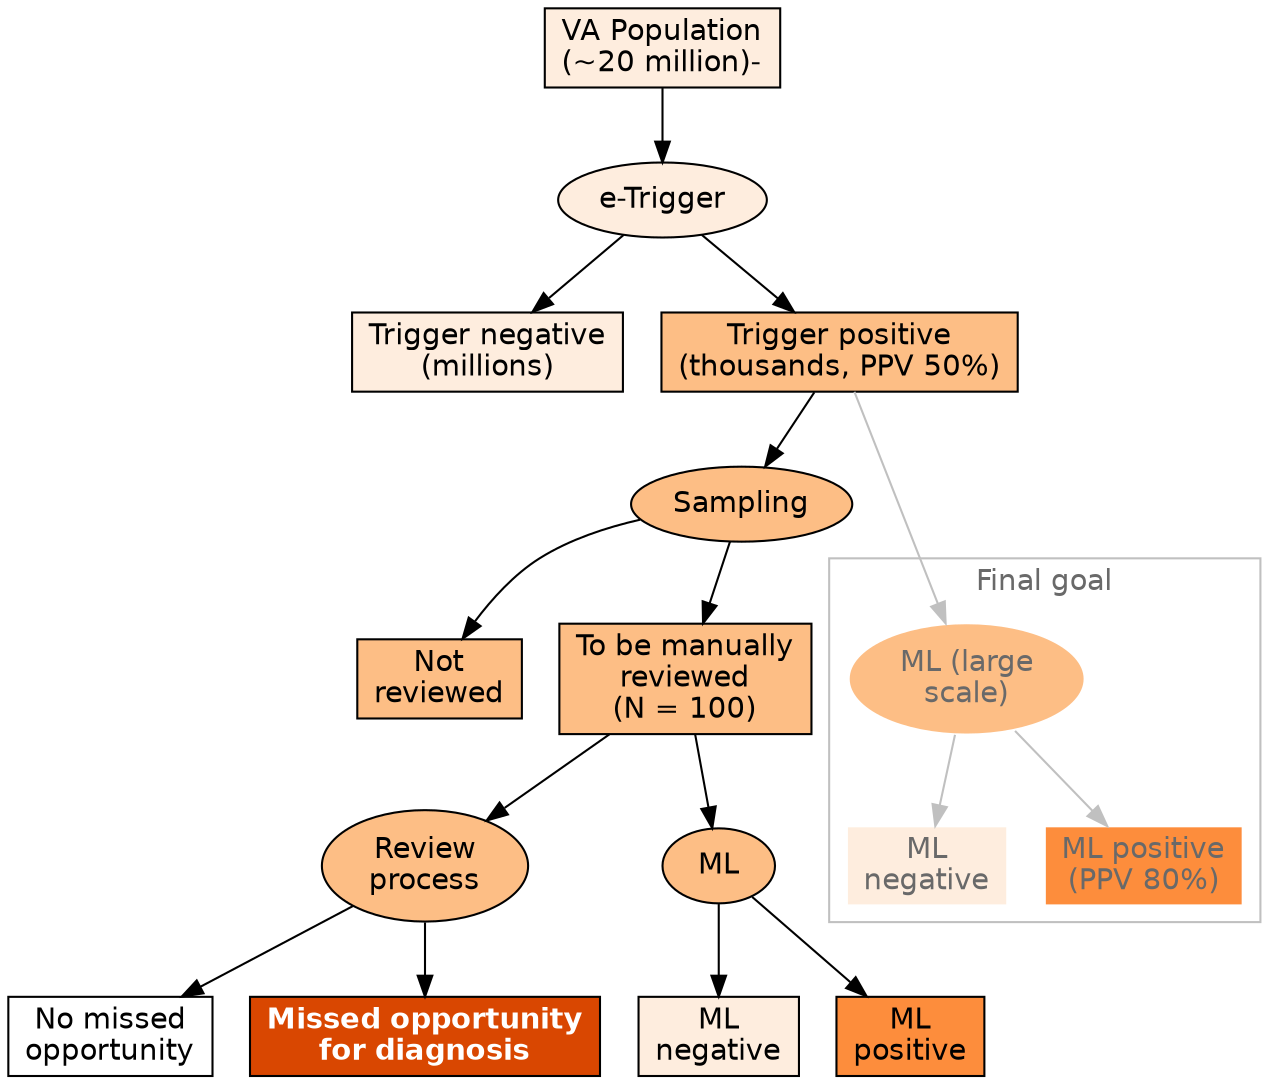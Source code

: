digraph G {

node [style = filled, fillcolor="white", fontname="Helvetica", colorscheme="oranges4"]


// Rectangles for number of charts

twentyMillion [shape="rectangle", label="VA Population\n(~20 million)-", fillcolor=1];
millionsNeg [shape="rectangle", label="Trigger negative\n(millions)", fillcolor=1];
thousands [shape="rectangle", label="Trigger positive\n(thousands, PPV 50%)", fillcolor=2];
notReview [shape="rectangle" label="Not\nreviewed", fillcolor=2];
hundredReview [shape="rectangle", label="To be manually\nreviewed\n(N = 100)", fillcolor=2];
noMissedOD [shape="rectangle", label="No missed\nopportunity"];
MissedOD [shape="rectangle", label="Missed opportunity\nfor diagnosis", fillcolor=4, fontcolor="white", fontname="Helvetica-Bold"];

mlneg [shape="rectangle", fillcolor=1, label="ML\nnegative"];
mlpos [shape="rectangle", fillcolor=3, label="ML\npositive"];  // color 3 is used only for ML +


// Ovals for processes (in degree 1, out degree 2)

trig [label="e-Trigger", fillcolor=1];
rev [label="Review\nprocess", fillcolor=2];
Sampling [fillcolor=2];
ML [fillcolor=2];


// Edges

twentyMillion -> trig;
trig -> millionsNeg;
trig -> thousands;

thousands -> Sampling;
Sampling -> notReview;
Sampling -> hundredReview;

hundredReview -> rev;
rev -> noMissedOD;
rev -> MissedOD;

hundredReview -> ML;
ML -> mlneg;
ML -> mlpos;

thousands -> mlLater [color="grey"];

subgraph cluster_0 {color="grey"; label = "Final goal"; fontcolor="dimgrey"; fontname="Helvetica"; rank="sink"
		
    mlnScale [shape="rectangle", fillcolor=1, label="ML\nnegative", color="white", fontcolor="#696969"];
    mlpScale [shape="rectangle", fillcolor=3, label="ML positive\n(PPV 80%)", color="white", fontcolor="#696969"];
    mlLater [fillcolor=2, label="ML (large\nscale)", color="white", fontcolor="#696969"];
    mlLater -> mlnScale [color="grey"];
    mlLater -> mlpScale [color="grey"];

}

Sampling -> mlLater [style = invis];


}
